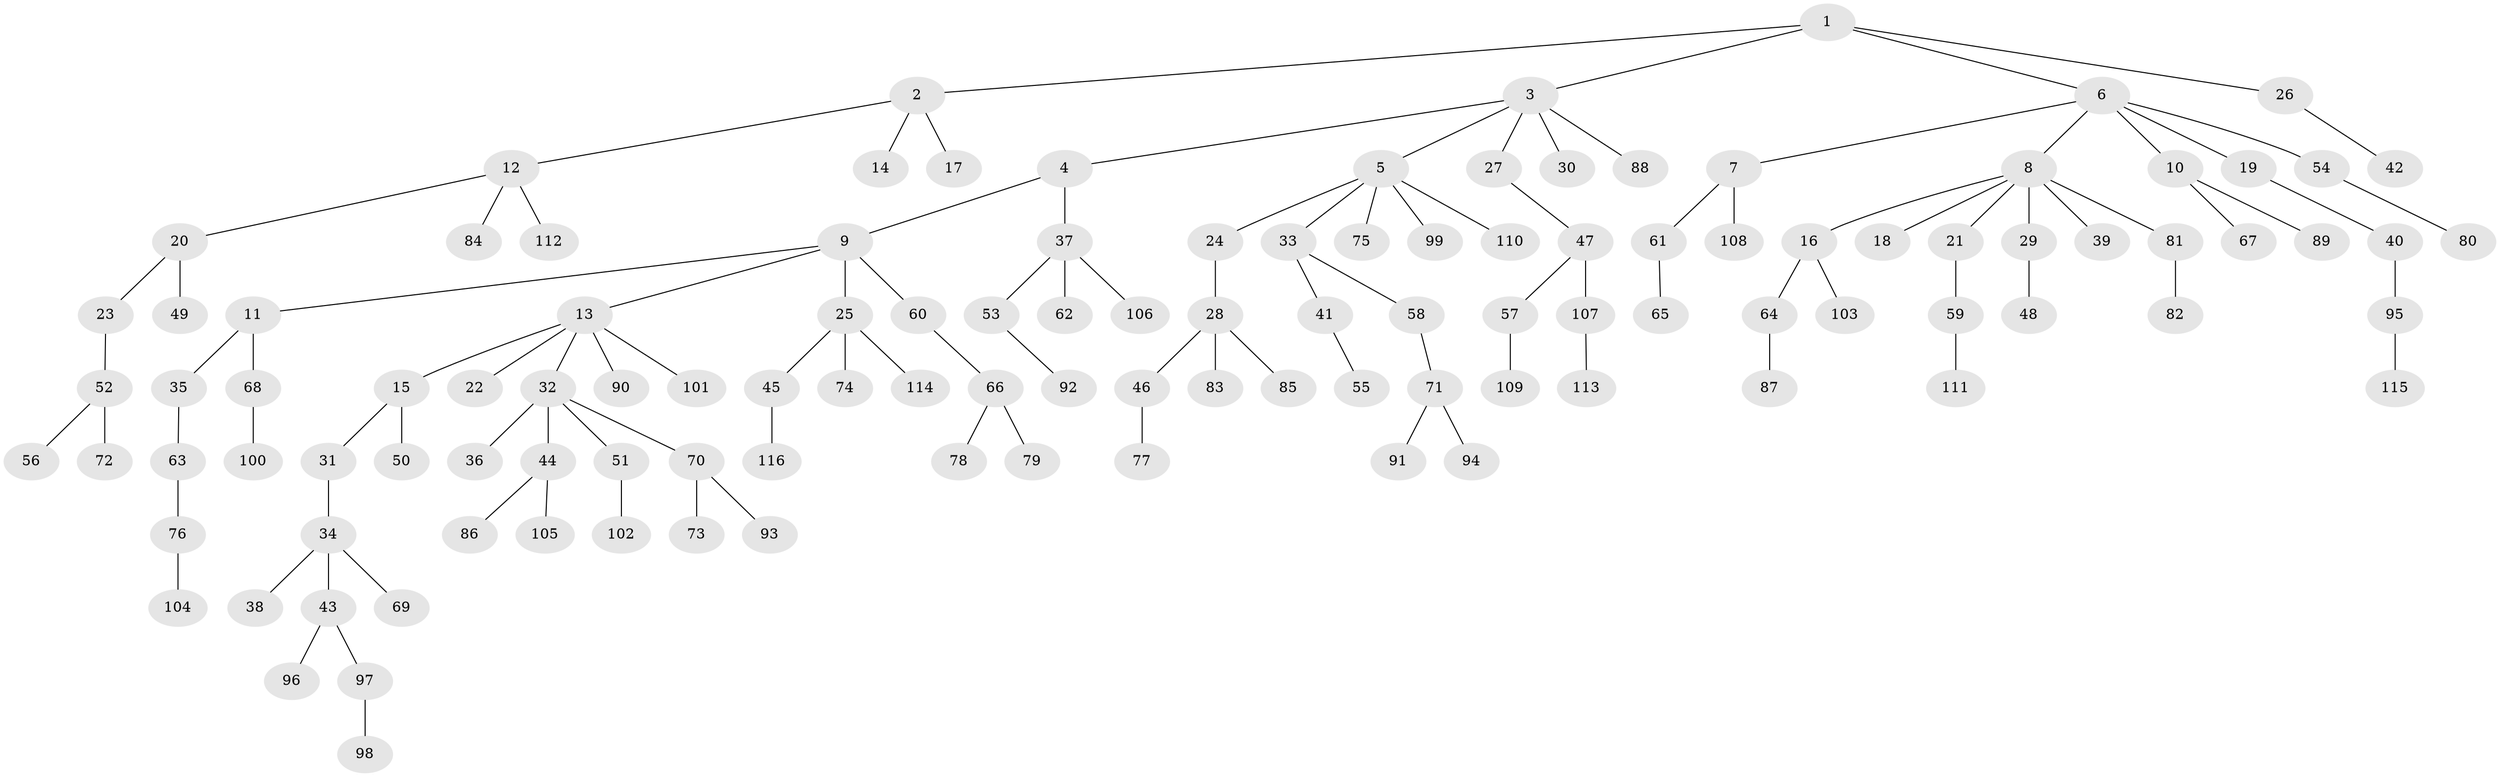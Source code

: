 // Generated by graph-tools (version 1.1) at 2025/50/03/09/25 03:50:24]
// undirected, 116 vertices, 115 edges
graph export_dot {
graph [start="1"]
  node [color=gray90,style=filled];
  1;
  2;
  3;
  4;
  5;
  6;
  7;
  8;
  9;
  10;
  11;
  12;
  13;
  14;
  15;
  16;
  17;
  18;
  19;
  20;
  21;
  22;
  23;
  24;
  25;
  26;
  27;
  28;
  29;
  30;
  31;
  32;
  33;
  34;
  35;
  36;
  37;
  38;
  39;
  40;
  41;
  42;
  43;
  44;
  45;
  46;
  47;
  48;
  49;
  50;
  51;
  52;
  53;
  54;
  55;
  56;
  57;
  58;
  59;
  60;
  61;
  62;
  63;
  64;
  65;
  66;
  67;
  68;
  69;
  70;
  71;
  72;
  73;
  74;
  75;
  76;
  77;
  78;
  79;
  80;
  81;
  82;
  83;
  84;
  85;
  86;
  87;
  88;
  89;
  90;
  91;
  92;
  93;
  94;
  95;
  96;
  97;
  98;
  99;
  100;
  101;
  102;
  103;
  104;
  105;
  106;
  107;
  108;
  109;
  110;
  111;
  112;
  113;
  114;
  115;
  116;
  1 -- 2;
  1 -- 3;
  1 -- 6;
  1 -- 26;
  2 -- 12;
  2 -- 14;
  2 -- 17;
  3 -- 4;
  3 -- 5;
  3 -- 27;
  3 -- 30;
  3 -- 88;
  4 -- 9;
  4 -- 37;
  5 -- 24;
  5 -- 33;
  5 -- 75;
  5 -- 99;
  5 -- 110;
  6 -- 7;
  6 -- 8;
  6 -- 10;
  6 -- 19;
  6 -- 54;
  7 -- 61;
  7 -- 108;
  8 -- 16;
  8 -- 18;
  8 -- 21;
  8 -- 29;
  8 -- 39;
  8 -- 81;
  9 -- 11;
  9 -- 13;
  9 -- 25;
  9 -- 60;
  10 -- 67;
  10 -- 89;
  11 -- 35;
  11 -- 68;
  12 -- 20;
  12 -- 84;
  12 -- 112;
  13 -- 15;
  13 -- 22;
  13 -- 32;
  13 -- 90;
  13 -- 101;
  15 -- 31;
  15 -- 50;
  16 -- 64;
  16 -- 103;
  19 -- 40;
  20 -- 23;
  20 -- 49;
  21 -- 59;
  23 -- 52;
  24 -- 28;
  25 -- 45;
  25 -- 74;
  25 -- 114;
  26 -- 42;
  27 -- 47;
  28 -- 46;
  28 -- 83;
  28 -- 85;
  29 -- 48;
  31 -- 34;
  32 -- 36;
  32 -- 44;
  32 -- 51;
  32 -- 70;
  33 -- 41;
  33 -- 58;
  34 -- 38;
  34 -- 43;
  34 -- 69;
  35 -- 63;
  37 -- 53;
  37 -- 62;
  37 -- 106;
  40 -- 95;
  41 -- 55;
  43 -- 96;
  43 -- 97;
  44 -- 86;
  44 -- 105;
  45 -- 116;
  46 -- 77;
  47 -- 57;
  47 -- 107;
  51 -- 102;
  52 -- 56;
  52 -- 72;
  53 -- 92;
  54 -- 80;
  57 -- 109;
  58 -- 71;
  59 -- 111;
  60 -- 66;
  61 -- 65;
  63 -- 76;
  64 -- 87;
  66 -- 78;
  66 -- 79;
  68 -- 100;
  70 -- 73;
  70 -- 93;
  71 -- 91;
  71 -- 94;
  76 -- 104;
  81 -- 82;
  95 -- 115;
  97 -- 98;
  107 -- 113;
}
